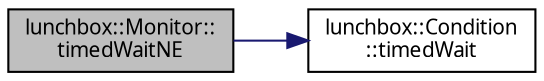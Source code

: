 digraph "lunchbox::Monitor::timedWaitNE"
{
  edge [fontname="Sans",fontsize="10",labelfontname="Sans",labelfontsize="10"];
  node [fontname="Sans",fontsize="10",shape=record];
  rankdir="LR";
  Node1 [label="lunchbox::Monitor::\ltimedWaitNE",height=0.2,width=0.4,color="black", fillcolor="grey75", style="filled" fontcolor="black"];
  Node1 -> Node2 [color="midnightblue",fontsize="10",style="solid",fontname="Sans"];
  Node2 [label="lunchbox::Condition\l::timedWait",height=0.2,width=0.4,color="black", fillcolor="white", style="filled",URL="$classlunchbox_1_1_condition.html#a5681687beef87459d78b6f5fe4164157",tooltip="Atomically unlock the mutex, wait for a signal and relock the mutex. "];
}
